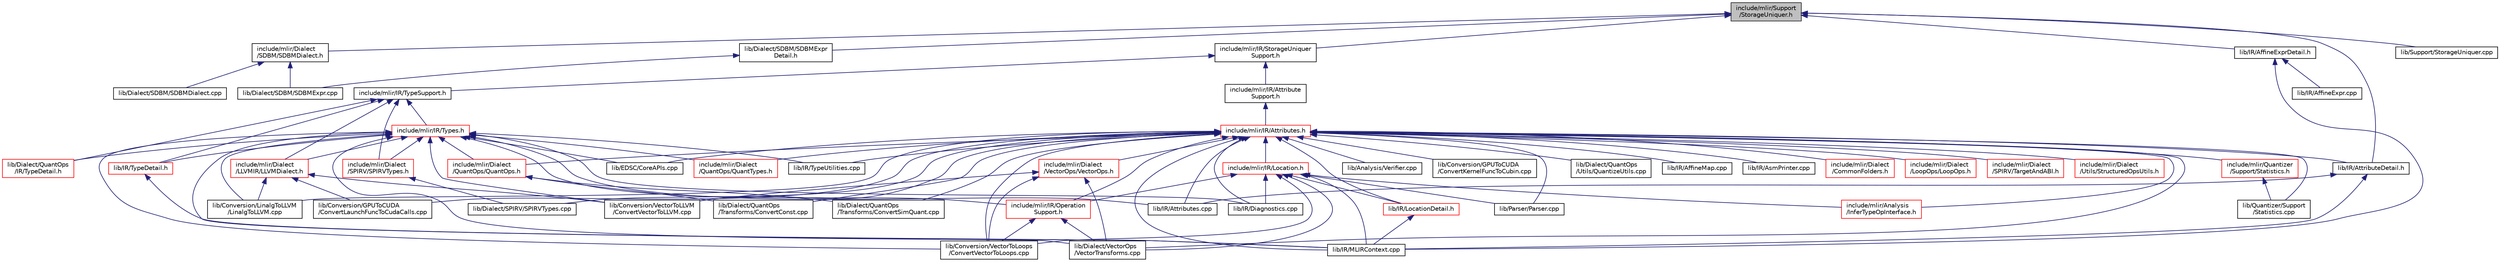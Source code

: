 digraph "include/mlir/Support/StorageUniquer.h"
{
  bgcolor="transparent";
  edge [fontname="Helvetica",fontsize="10",labelfontname="Helvetica",labelfontsize="10"];
  node [fontname="Helvetica",fontsize="10",shape=record];
  Node9 [label="include/mlir/Support\l/StorageUniquer.h",height=0.2,width=0.4,color="black", fillcolor="grey75", style="filled", fontcolor="black"];
  Node9 -> Node10 [dir="back",color="midnightblue",fontsize="10",style="solid",fontname="Helvetica"];
  Node10 [label="include/mlir/Dialect\l/SDBM/SDBMDialect.h",height=0.2,width=0.4,color="black",URL="$SDBMDialect_8h.html"];
  Node10 -> Node11 [dir="back",color="midnightblue",fontsize="10",style="solid",fontname="Helvetica"];
  Node11 [label="lib/Dialect/SDBM/SDBMDialect.cpp",height=0.2,width=0.4,color="black",URL="$SDBMDialect_8cpp.html"];
  Node10 -> Node12 [dir="back",color="midnightblue",fontsize="10",style="solid",fontname="Helvetica"];
  Node12 [label="lib/Dialect/SDBM/SDBMExpr.cpp",height=0.2,width=0.4,color="black",URL="$SDBMExpr_8cpp.html"];
  Node9 -> Node13 [dir="back",color="midnightblue",fontsize="10",style="solid",fontname="Helvetica"];
  Node13 [label="include/mlir/IR/StorageUniquer\lSupport.h",height=0.2,width=0.4,color="black",URL="$StorageUniquerSupport_8h.html"];
  Node13 -> Node14 [dir="back",color="midnightblue",fontsize="10",style="solid",fontname="Helvetica"];
  Node14 [label="include/mlir/IR/Attribute\lSupport.h",height=0.2,width=0.4,color="black",URL="$AttributeSupport_8h.html"];
  Node14 -> Node15 [dir="back",color="midnightblue",fontsize="10",style="solid",fontname="Helvetica"];
  Node15 [label="include/mlir/IR/Attributes.h",height=0.2,width=0.4,color="red",URL="$Attributes_8h.html"];
  Node15 -> Node16 [dir="back",color="midnightblue",fontsize="10",style="solid",fontname="Helvetica"];
  Node16 [label="include/mlir/Analysis\l/InferTypeOpInterface.h",height=0.2,width=0.4,color="red",URL="$InferTypeOpInterface_8h.html"];
  Node15 -> Node18 [dir="back",color="midnightblue",fontsize="10",style="solid",fontname="Helvetica"];
  Node18 [label="include/mlir/Dialect\l/CommonFolders.h",height=0.2,width=0.4,color="red",URL="$CommonFolders_8h.html"];
  Node15 -> Node21 [dir="back",color="midnightblue",fontsize="10",style="solid",fontname="Helvetica"];
  Node21 [label="include/mlir/Dialect\l/LoopOps/LoopOps.h",height=0.2,width=0.4,color="red",URL="$LoopOps_8h.html"];
  Node15 -> Node53 [dir="back",color="midnightblue",fontsize="10",style="solid",fontname="Helvetica"];
  Node53 [label="include/mlir/Dialect\l/QuantOps/QuantOps.h",height=0.2,width=0.4,color="red",URL="$QuantOps_8h.html"];
  Node53 -> Node59 [dir="back",color="midnightblue",fontsize="10",style="solid",fontname="Helvetica"];
  Node59 [label="lib/Dialect/QuantOps\l/Transforms/ConvertConst.cpp",height=0.2,width=0.4,color="black",URL="$ConvertConst_8cpp.html"];
  Node53 -> Node60 [dir="back",color="midnightblue",fontsize="10",style="solid",fontname="Helvetica"];
  Node60 [label="lib/Dialect/QuantOps\l/Transforms/ConvertSimQuant.cpp",height=0.2,width=0.4,color="black",URL="$ConvertSimQuant_8cpp.html"];
  Node15 -> Node65 [dir="back",color="midnightblue",fontsize="10",style="solid",fontname="Helvetica"];
  Node65 [label="include/mlir/Dialect\l/QuantOps/QuantTypes.h",height=0.2,width=0.4,color="red",URL="$QuantTypes_8h.html"];
  Node15 -> Node82 [dir="back",color="midnightblue",fontsize="10",style="solid",fontname="Helvetica"];
  Node82 [label="include/mlir/Dialect\l/SPIRV/TargetAndABI.h",height=0.2,width=0.4,color="red",URL="$TargetAndABI_8h.html"];
  Node15 -> Node90 [dir="back",color="midnightblue",fontsize="10",style="solid",fontname="Helvetica"];
  Node90 [label="include/mlir/Dialect\l/Utils/StructuredOpsUtils.h",height=0.2,width=0.4,color="red",URL="$StructuredOpsUtils_8h.html"];
  Node15 -> Node98 [dir="back",color="midnightblue",fontsize="10",style="solid",fontname="Helvetica"];
  Node98 [label="include/mlir/Dialect\l/VectorOps/VectorOps.h",height=0.2,width=0.4,color="red",URL="$VectorOps_8h.html"];
  Node98 -> Node100 [dir="back",color="midnightblue",fontsize="10",style="solid",fontname="Helvetica"];
  Node100 [label="lib/Conversion/VectorToLLVM\l/ConvertVectorToLLVM.cpp",height=0.2,width=0.4,color="black",URL="$ConvertVectorToLLVM_8cpp.html"];
  Node98 -> Node35 [dir="back",color="midnightblue",fontsize="10",style="solid",fontname="Helvetica"];
  Node35 [label="lib/Conversion/VectorToLoops\l/ConvertVectorToLoops.cpp",height=0.2,width=0.4,color="black",URL="$ConvertVectorToLoops_8cpp.html"];
  Node98 -> Node102 [dir="back",color="midnightblue",fontsize="10",style="solid",fontname="Helvetica"];
  Node102 [label="lib/Dialect/VectorOps\l/VectorTransforms.cpp",height=0.2,width=0.4,color="black",URL="$VectorTransforms_8cpp.html"];
  Node15 -> Node104 [dir="back",color="midnightblue",fontsize="10",style="solid",fontname="Helvetica"];
  Node104 [label="include/mlir/IR/Location.h",height=0.2,width=0.4,color="red",URL="$Location_8h.html"];
  Node104 -> Node16 [dir="back",color="midnightblue",fontsize="10",style="solid",fontname="Helvetica"];
  Node104 -> Node256 [dir="back",color="midnightblue",fontsize="10",style="solid",fontname="Helvetica"];
  Node256 [label="include/mlir/IR/Operation\lSupport.h",height=0.2,width=0.4,color="red",URL="$OperationSupport_8h.html"];
  Node256 -> Node35 [dir="back",color="midnightblue",fontsize="10",style="solid",fontname="Helvetica"];
  Node256 -> Node102 [dir="back",color="midnightblue",fontsize="10",style="solid",fontname="Helvetica"];
  Node104 -> Node35 [dir="back",color="midnightblue",fontsize="10",style="solid",fontname="Helvetica"];
  Node104 -> Node102 [dir="back",color="midnightblue",fontsize="10",style="solid",fontname="Helvetica"];
  Node104 -> Node247 [dir="back",color="midnightblue",fontsize="10",style="solid",fontname="Helvetica"];
  Node247 [label="lib/IR/Diagnostics.cpp",height=0.2,width=0.4,color="black",URL="$Diagnostics_8cpp.html"];
  Node104 -> Node276 [dir="back",color="midnightblue",fontsize="10",style="solid",fontname="Helvetica"];
  Node276 [label="lib/IR/LocationDetail.h",height=0.2,width=0.4,color="red",URL="$LocationDetail_8h.html"];
  Node276 -> Node194 [dir="back",color="midnightblue",fontsize="10",style="solid",fontname="Helvetica"];
  Node194 [label="lib/IR/MLIRContext.cpp",height=0.2,width=0.4,color="black",URL="$MLIRContext_8cpp.html"];
  Node104 -> Node194 [dir="back",color="midnightblue",fontsize="10",style="solid",fontname="Helvetica"];
  Node104 -> Node227 [dir="back",color="midnightblue",fontsize="10",style="solid",fontname="Helvetica"];
  Node227 [label="lib/Parser/Parser.cpp",height=0.2,width=0.4,color="black",URL="$Parser_8cpp.html"];
  Node15 -> Node256 [dir="back",color="midnightblue",fontsize="10",style="solid",fontname="Helvetica"];
  Node15 -> Node277 [dir="back",color="midnightblue",fontsize="10",style="solid",fontname="Helvetica"];
  Node277 [label="include/mlir/Quantizer\l/Support/Statistics.h",height=0.2,width=0.4,color="red",URL="$Statistics_8h.html"];
  Node277 -> Node279 [dir="back",color="midnightblue",fontsize="10",style="solid",fontname="Helvetica"];
  Node279 [label="lib/Quantizer/Support\l/Statistics.cpp",height=0.2,width=0.4,color="black",URL="$Statistics_8cpp.html"];
  Node15 -> Node246 [dir="back",color="midnightblue",fontsize="10",style="solid",fontname="Helvetica"];
  Node246 [label="lib/Analysis/Verifier.cpp",height=0.2,width=0.4,color="black",URL="$Verifier_8cpp.html"];
  Node15 -> Node171 [dir="back",color="midnightblue",fontsize="10",style="solid",fontname="Helvetica"];
  Node171 [label="lib/Conversion/GPUToCUDA\l/ConvertKernelFuncToCubin.cpp",height=0.2,width=0.4,color="black",URL="$ConvertKernelFuncToCubin_8cpp.html"];
  Node15 -> Node153 [dir="back",color="midnightblue",fontsize="10",style="solid",fontname="Helvetica"];
  Node153 [label="lib/Conversion/GPUToCUDA\l/ConvertLaunchFuncToCudaCalls.cpp",height=0.2,width=0.4,color="black",URL="$ConvertLaunchFuncToCudaCalls_8cpp.html"];
  Node15 -> Node39 [dir="back",color="midnightblue",fontsize="10",style="solid",fontname="Helvetica"];
  Node39 [label="lib/Conversion/LinalgToLLVM\l/LinalgToLLVM.cpp",height=0.2,width=0.4,color="black",URL="$LinalgToLLVM_8cpp.html"];
  Node15 -> Node100 [dir="back",color="midnightblue",fontsize="10",style="solid",fontname="Helvetica"];
  Node15 -> Node35 [dir="back",color="midnightblue",fontsize="10",style="solid",fontname="Helvetica"];
  Node15 -> Node59 [dir="back",color="midnightblue",fontsize="10",style="solid",fontname="Helvetica"];
  Node15 -> Node60 [dir="back",color="midnightblue",fontsize="10",style="solid",fontname="Helvetica"];
  Node15 -> Node69 [dir="back",color="midnightblue",fontsize="10",style="solid",fontname="Helvetica"];
  Node69 [label="lib/Dialect/QuantOps\l/Utils/QuantizeUtils.cpp",height=0.2,width=0.4,color="black",URL="$QuantizeUtils_8cpp.html"];
  Node15 -> Node280 [dir="back",color="midnightblue",fontsize="10",style="solid",fontname="Helvetica"];
  Node280 [label="lib/Dialect/SPIRV/SPIRVTypes.cpp",height=0.2,width=0.4,color="black",URL="$SPIRVTypes_8cpp.html"];
  Node15 -> Node102 [dir="back",color="midnightblue",fontsize="10",style="solid",fontname="Helvetica"];
  Node15 -> Node189 [dir="back",color="midnightblue",fontsize="10",style="solid",fontname="Helvetica"];
  Node189 [label="lib/EDSC/CoreAPIs.cpp",height=0.2,width=0.4,color="black",URL="$CoreAPIs_8cpp.html"];
  Node15 -> Node281 [dir="back",color="midnightblue",fontsize="10",style="solid",fontname="Helvetica"];
  Node281 [label="lib/IR/AffineMap.cpp",height=0.2,width=0.4,color="black",URL="$AffineMap_8cpp.html"];
  Node15 -> Node191 [dir="back",color="midnightblue",fontsize="10",style="solid",fontname="Helvetica"];
  Node191 [label="lib/IR/AsmPrinter.cpp",height=0.2,width=0.4,color="black",URL="$AsmPrinter_8cpp.html"];
  Node15 -> Node282 [dir="back",color="midnightblue",fontsize="10",style="solid",fontname="Helvetica"];
  Node282 [label="lib/IR/AttributeDetail.h",height=0.2,width=0.4,color="black",URL="$AttributeDetail_8h.html"];
  Node282 -> Node192 [dir="back",color="midnightblue",fontsize="10",style="solid",fontname="Helvetica"];
  Node192 [label="lib/IR/Attributes.cpp",height=0.2,width=0.4,color="black",URL="$Attributes_8cpp.html"];
  Node282 -> Node194 [dir="back",color="midnightblue",fontsize="10",style="solid",fontname="Helvetica"];
  Node15 -> Node192 [dir="back",color="midnightblue",fontsize="10",style="solid",fontname="Helvetica"];
  Node15 -> Node247 [dir="back",color="midnightblue",fontsize="10",style="solid",fontname="Helvetica"];
  Node15 -> Node276 [dir="back",color="midnightblue",fontsize="10",style="solid",fontname="Helvetica"];
  Node15 -> Node194 [dir="back",color="midnightblue",fontsize="10",style="solid",fontname="Helvetica"];
  Node15 -> Node242 [dir="back",color="midnightblue",fontsize="10",style="solid",fontname="Helvetica"];
  Node242 [label="lib/IR/TypeUtilities.cpp",height=0.2,width=0.4,color="black",URL="$TypeUtilities_8cpp.html"];
  Node15 -> Node227 [dir="back",color="midnightblue",fontsize="10",style="solid",fontname="Helvetica"];
  Node15 -> Node279 [dir="back",color="midnightblue",fontsize="10",style="solid",fontname="Helvetica"];
  Node13 -> Node283 [dir="back",color="midnightblue",fontsize="10",style="solid",fontname="Helvetica"];
  Node283 [label="include/mlir/IR/TypeSupport.h",height=0.2,width=0.4,color="black",URL="$TypeSupport_8h.html"];
  Node283 -> Node146 [dir="back",color="midnightblue",fontsize="10",style="solid",fontname="Helvetica"];
  Node146 [label="include/mlir/Dialect\l/LLVMIR/LLVMDialect.h",height=0.2,width=0.4,color="red",URL="$LLVMDialect_8h.html"];
  Node146 -> Node153 [dir="back",color="midnightblue",fontsize="10",style="solid",fontname="Helvetica"];
  Node146 -> Node39 [dir="back",color="midnightblue",fontsize="10",style="solid",fontname="Helvetica"];
  Node146 -> Node100 [dir="back",color="midnightblue",fontsize="10",style="solid",fontname="Helvetica"];
  Node283 -> Node284 [dir="back",color="midnightblue",fontsize="10",style="solid",fontname="Helvetica"];
  Node284 [label="include/mlir/Dialect\l/SPIRV/SPIRVTypes.h",height=0.2,width=0.4,color="red",URL="$SPIRVTypes_8h.html"];
  Node284 -> Node280 [dir="back",color="midnightblue",fontsize="10",style="solid",fontname="Helvetica"];
  Node283 -> Node285 [dir="back",color="midnightblue",fontsize="10",style="solid",fontname="Helvetica"];
  Node285 [label="include/mlir/IR/Types.h",height=0.2,width=0.4,color="red",URL="$Types_8h.html"];
  Node285 -> Node146 [dir="back",color="midnightblue",fontsize="10",style="solid",fontname="Helvetica"];
  Node285 -> Node53 [dir="back",color="midnightblue",fontsize="10",style="solid",fontname="Helvetica"];
  Node285 -> Node65 [dir="back",color="midnightblue",fontsize="10",style="solid",fontname="Helvetica"];
  Node285 -> Node284 [dir="back",color="midnightblue",fontsize="10",style="solid",fontname="Helvetica"];
  Node285 -> Node256 [dir="back",color="midnightblue",fontsize="10",style="solid",fontname="Helvetica"];
  Node285 -> Node39 [dir="back",color="midnightblue",fontsize="10",style="solid",fontname="Helvetica"];
  Node285 -> Node100 [dir="back",color="midnightblue",fontsize="10",style="solid",fontname="Helvetica"];
  Node285 -> Node35 [dir="back",color="midnightblue",fontsize="10",style="solid",fontname="Helvetica"];
  Node285 -> Node287 [dir="back",color="midnightblue",fontsize="10",style="solid",fontname="Helvetica"];
  Node287 [label="lib/Dialect/QuantOps\l/IR/TypeDetail.h",height=0.2,width=0.4,color="red",URL="$Dialect_2QuantOps_2IR_2TypeDetail_8h.html"];
  Node285 -> Node102 [dir="back",color="midnightblue",fontsize="10",style="solid",fontname="Helvetica"];
  Node285 -> Node189 [dir="back",color="midnightblue",fontsize="10",style="solid",fontname="Helvetica"];
  Node285 -> Node192 [dir="back",color="midnightblue",fontsize="10",style="solid",fontname="Helvetica"];
  Node285 -> Node247 [dir="back",color="midnightblue",fontsize="10",style="solid",fontname="Helvetica"];
  Node285 -> Node290 [dir="back",color="midnightblue",fontsize="10",style="solid",fontname="Helvetica"];
  Node290 [label="lib/IR/TypeDetail.h",height=0.2,width=0.4,color="red",URL="$IR_2TypeDetail_8h.html"];
  Node290 -> Node194 [dir="back",color="midnightblue",fontsize="10",style="solid",fontname="Helvetica"];
  Node285 -> Node194 [dir="back",color="midnightblue",fontsize="10",style="solid",fontname="Helvetica"];
  Node285 -> Node242 [dir="back",color="midnightblue",fontsize="10",style="solid",fontname="Helvetica"];
  Node283 -> Node287 [dir="back",color="midnightblue",fontsize="10",style="solid",fontname="Helvetica"];
  Node283 -> Node290 [dir="back",color="midnightblue",fontsize="10",style="solid",fontname="Helvetica"];
  Node9 -> Node291 [dir="back",color="midnightblue",fontsize="10",style="solid",fontname="Helvetica"];
  Node291 [label="lib/Dialect/SDBM/SDBMExpr\lDetail.h",height=0.2,width=0.4,color="black",URL="$SDBMExprDetail_8h.html"];
  Node291 -> Node12 [dir="back",color="midnightblue",fontsize="10",style="solid",fontname="Helvetica"];
  Node9 -> Node292 [dir="back",color="midnightblue",fontsize="10",style="solid",fontname="Helvetica"];
  Node292 [label="lib/IR/AffineExprDetail.h",height=0.2,width=0.4,color="black",URL="$AffineExprDetail_8h.html"];
  Node292 -> Node293 [dir="back",color="midnightblue",fontsize="10",style="solid",fontname="Helvetica"];
  Node293 [label="lib/IR/AffineExpr.cpp",height=0.2,width=0.4,color="black",URL="$AffineExpr_8cpp.html"];
  Node292 -> Node194 [dir="back",color="midnightblue",fontsize="10",style="solid",fontname="Helvetica"];
  Node9 -> Node282 [dir="back",color="midnightblue",fontsize="10",style="solid",fontname="Helvetica"];
  Node9 -> Node294 [dir="back",color="midnightblue",fontsize="10",style="solid",fontname="Helvetica"];
  Node294 [label="lib/Support/StorageUniquer.cpp",height=0.2,width=0.4,color="black",URL="$StorageUniquer_8cpp.html"];
}

